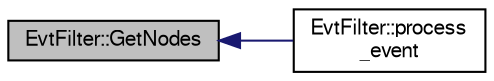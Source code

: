 digraph "EvtFilter::GetNodes"
{
  bgcolor="transparent";
  edge [fontname="FreeSans",fontsize="10",labelfontname="FreeSans",labelfontsize="10"];
  node [fontname="FreeSans",fontsize="10",shape=record];
  rankdir="LR";
  Node1 [label="EvtFilter::GetNodes",height=0.2,width=0.4,color="black", fillcolor="grey75", style="filled" fontcolor="black"];
  Node1 -> Node2 [dir="back",color="midnightblue",fontsize="10",style="solid",fontname="FreeSans"];
  Node2 [label="EvtFilter::process\l_event",height=0.2,width=0.4,color="black",URL="$d1/dbd/classEvtFilter.html#a33383adab06127d5caf19547101b424a",tooltip="event processing "];
}
